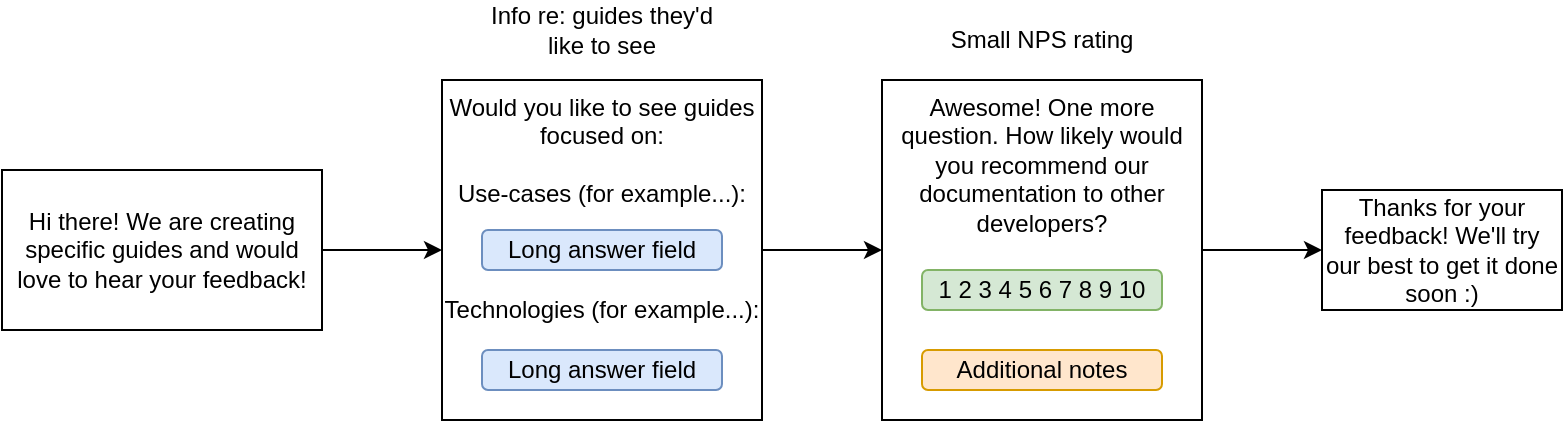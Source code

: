 <mxfile version="14.5.1" type="github">
  <diagram id="36YL6NXtbg14vKo9hcqL" name="Page-1">
    <mxGraphModel dx="1116" dy="695" grid="1" gridSize="10" guides="1" tooltips="1" connect="1" arrows="1" fold="1" page="1" pageScale="1" pageWidth="827" pageHeight="1169" math="0" shadow="0">
      <root>
        <mxCell id="0" />
        <mxCell id="1" parent="0" />
        <mxCell id="PLPS6hGYl5mH4zbxxqaF-10" style="edgeStyle=orthogonalEdgeStyle;rounded=0;orthogonalLoop=1;jettySize=auto;html=1;exitX=1;exitY=0.5;exitDx=0;exitDy=0;" edge="1" parent="1" source="PLPS6hGYl5mH4zbxxqaF-1" target="PLPS6hGYl5mH4zbxxqaF-6">
          <mxGeometry relative="1" as="geometry" />
        </mxCell>
        <mxCell id="PLPS6hGYl5mH4zbxxqaF-1" value="Hi there! We are creating specific guides and would love to hear your feedback!" style="rounded=0;whiteSpace=wrap;html=1;" vertex="1" parent="1">
          <mxGeometry x="20" y="200" width="160" height="80" as="geometry" />
        </mxCell>
        <mxCell id="PLPS6hGYl5mH4zbxxqaF-5" value="Thanks for your feedback! We&#39;ll try our best to get it done soon :)" style="rounded=0;whiteSpace=wrap;html=1;" vertex="1" parent="1">
          <mxGeometry x="680" y="210" width="120" height="60" as="geometry" />
        </mxCell>
        <mxCell id="PLPS6hGYl5mH4zbxxqaF-11" style="edgeStyle=orthogonalEdgeStyle;rounded=0;orthogonalLoop=1;jettySize=auto;html=1;exitX=1;exitY=0.5;exitDx=0;exitDy=0;entryX=0;entryY=0.5;entryDx=0;entryDy=0;" edge="1" parent="1" source="PLPS6hGYl5mH4zbxxqaF-6" target="PLPS6hGYl5mH4zbxxqaF-8">
          <mxGeometry relative="1" as="geometry" />
        </mxCell>
        <mxCell id="PLPS6hGYl5mH4zbxxqaF-6" value="Would you like to see guides focused on:&lt;br&gt;&lt;br&gt;Use-cases (for example...):&lt;br&gt;&lt;br&gt;&lt;br&gt;&lt;br&gt;Technologies (for example...):" style="rounded=0;whiteSpace=wrap;html=1;verticalAlign=top;" vertex="1" parent="1">
          <mxGeometry x="240" y="155" width="160" height="170" as="geometry" />
        </mxCell>
        <mxCell id="PLPS6hGYl5mH4zbxxqaF-12" style="edgeStyle=orthogonalEdgeStyle;rounded=0;orthogonalLoop=1;jettySize=auto;html=1;exitX=1;exitY=0.5;exitDx=0;exitDy=0;" edge="1" parent="1" source="PLPS6hGYl5mH4zbxxqaF-8" target="PLPS6hGYl5mH4zbxxqaF-5">
          <mxGeometry relative="1" as="geometry" />
        </mxCell>
        <mxCell id="PLPS6hGYl5mH4zbxxqaF-8" value="Awesome! One more question. How likely would you recommend our documentation to other developers?" style="rounded=0;whiteSpace=wrap;html=1;verticalAlign=top;" vertex="1" parent="1">
          <mxGeometry x="460" y="155" width="160" height="170" as="geometry" />
        </mxCell>
        <mxCell id="PLPS6hGYl5mH4zbxxqaF-13" value="Long answer field" style="rounded=1;whiteSpace=wrap;html=1;fillColor=#dae8fc;strokeColor=#6c8ebf;" vertex="1" parent="1">
          <mxGeometry x="260" y="230" width="120" height="20" as="geometry" />
        </mxCell>
        <mxCell id="PLPS6hGYl5mH4zbxxqaF-14" value="Long answer field" style="rounded=1;whiteSpace=wrap;html=1;fillColor=#dae8fc;strokeColor=#6c8ebf;" vertex="1" parent="1">
          <mxGeometry x="260" y="290" width="120" height="20" as="geometry" />
        </mxCell>
        <mxCell id="PLPS6hGYl5mH4zbxxqaF-15" value="Additional notes" style="rounded=1;whiteSpace=wrap;html=1;fillColor=#ffe6cc;strokeColor=#d79b00;" vertex="1" parent="1">
          <mxGeometry x="480" y="290" width="120" height="20" as="geometry" />
        </mxCell>
        <mxCell id="PLPS6hGYl5mH4zbxxqaF-16" value="Small NPS rating" style="text;html=1;strokeColor=none;fillColor=none;align=center;verticalAlign=middle;whiteSpace=wrap;rounded=0;" vertex="1" parent="1">
          <mxGeometry x="480" y="125" width="120" height="20" as="geometry" />
        </mxCell>
        <mxCell id="PLPS6hGYl5mH4zbxxqaF-17" value="Info re: guides they&#39;d like to see" style="text;html=1;strokeColor=none;fillColor=none;align=center;verticalAlign=middle;whiteSpace=wrap;rounded=0;" vertex="1" parent="1">
          <mxGeometry x="260" y="120" width="120" height="20" as="geometry" />
        </mxCell>
        <mxCell id="PLPS6hGYl5mH4zbxxqaF-18" value="1 2 3 4 5 6 7 8 9 10" style="rounded=1;whiteSpace=wrap;html=1;fillColor=#d5e8d4;strokeColor=#82b366;" vertex="1" parent="1">
          <mxGeometry x="480" y="250" width="120" height="20" as="geometry" />
        </mxCell>
      </root>
    </mxGraphModel>
  </diagram>
</mxfile>
